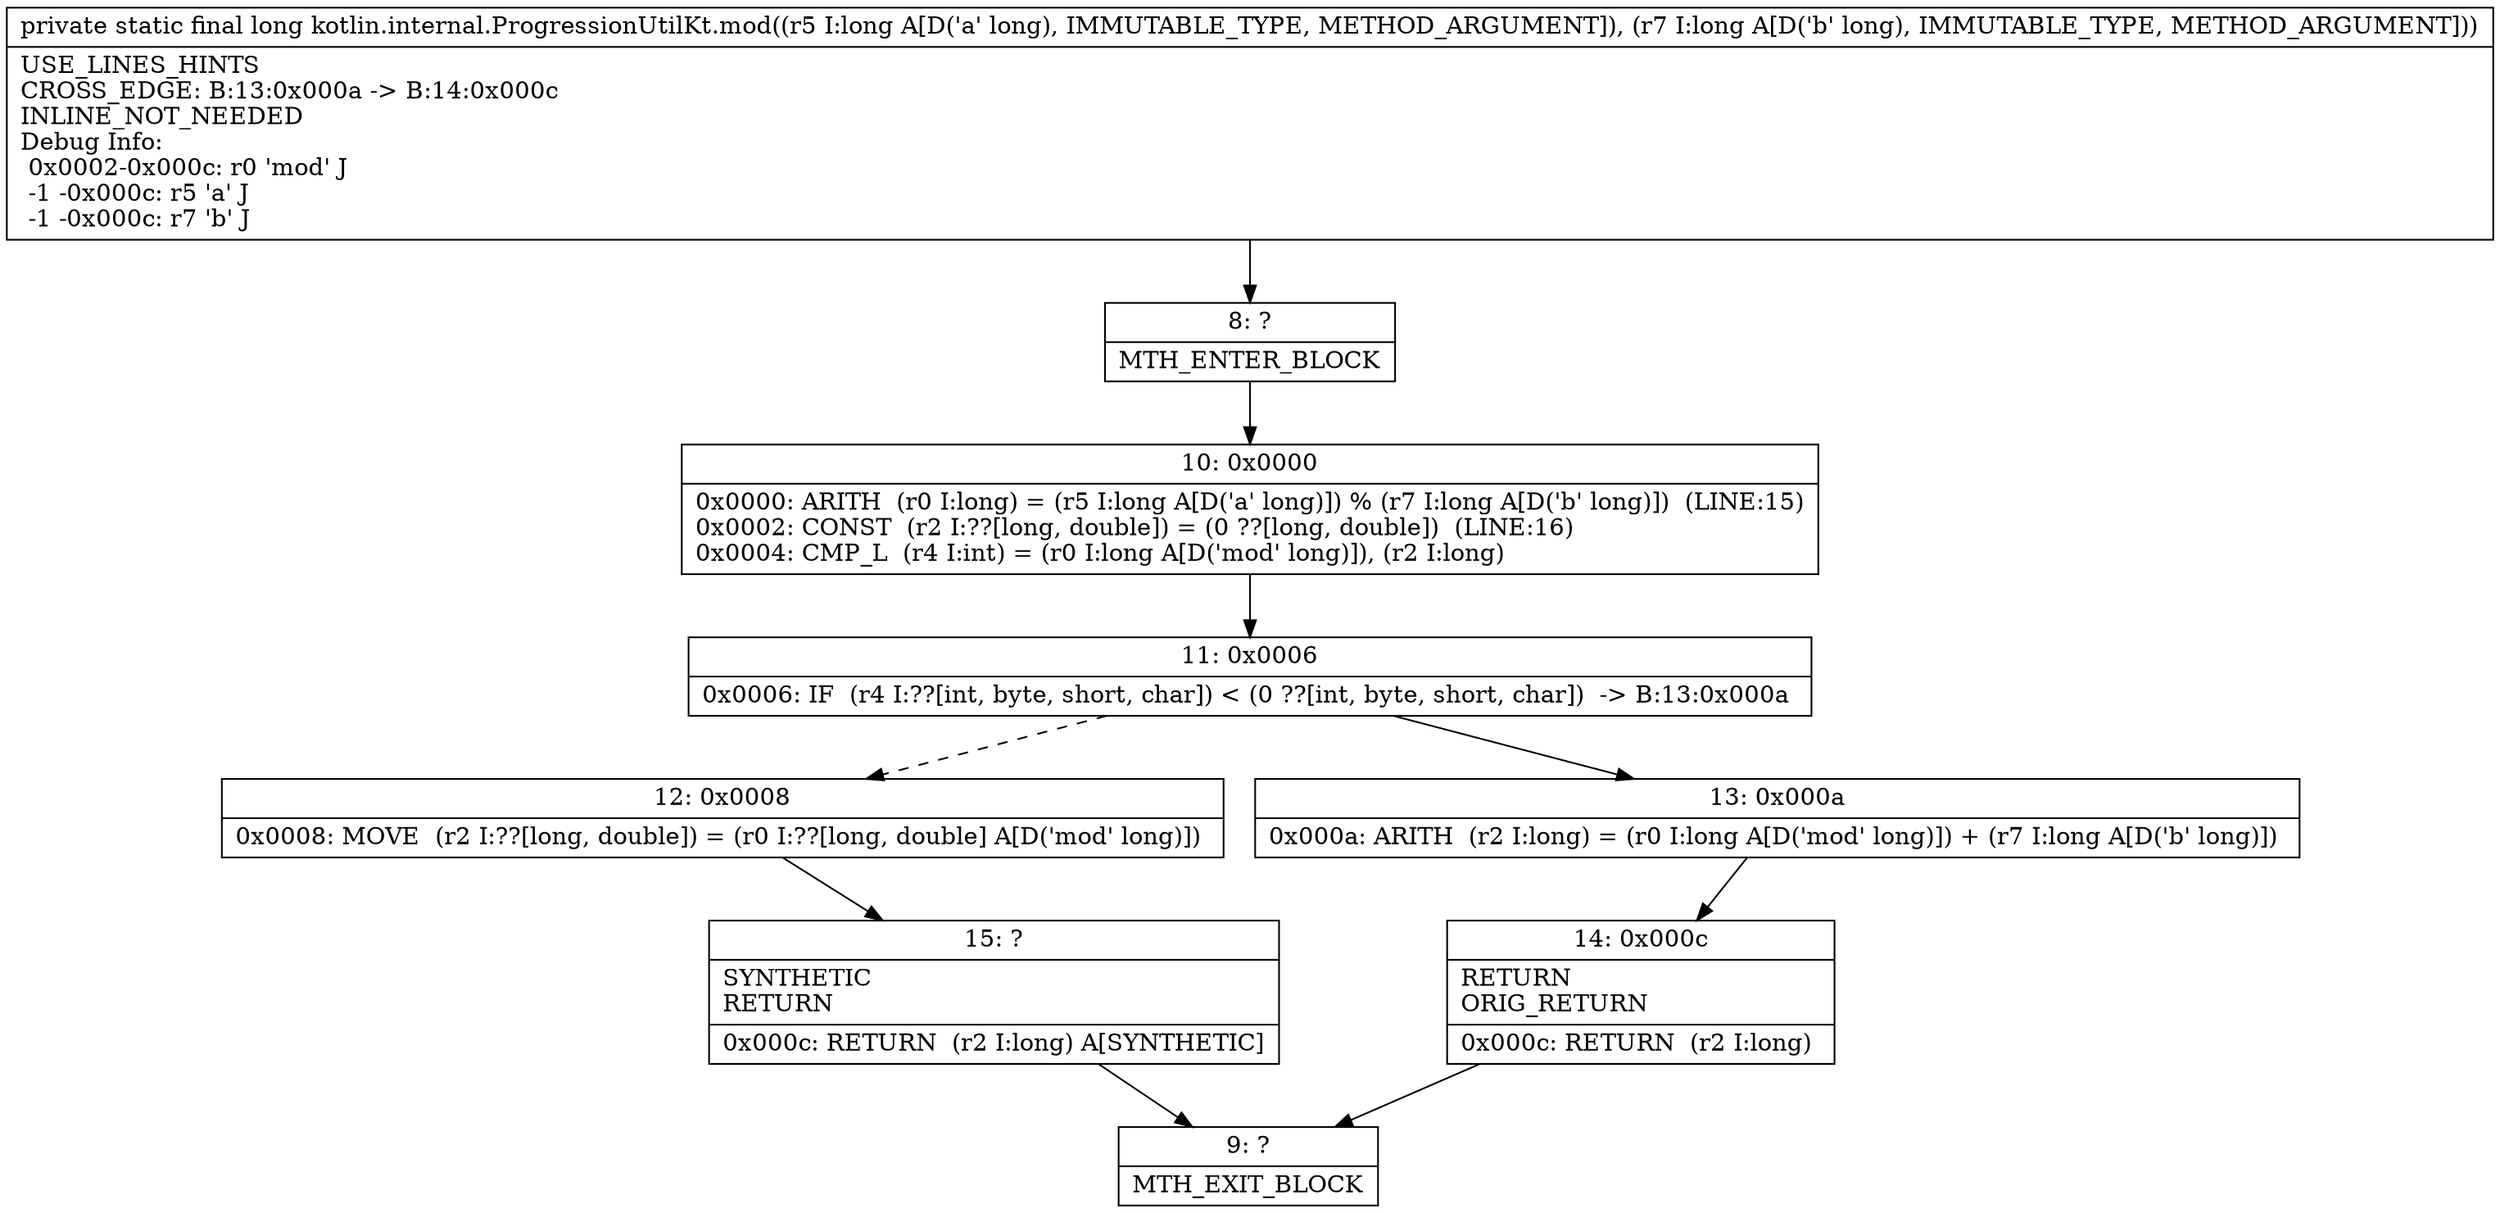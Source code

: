 digraph "CFG forkotlin.internal.ProgressionUtilKt.mod(JJ)J" {
Node_8 [shape=record,label="{8\:\ ?|MTH_ENTER_BLOCK\l}"];
Node_10 [shape=record,label="{10\:\ 0x0000|0x0000: ARITH  (r0 I:long) = (r5 I:long A[D('a' long)]) % (r7 I:long A[D('b' long)])  (LINE:15)\l0x0002: CONST  (r2 I:??[long, double]) = (0 ??[long, double])  (LINE:16)\l0x0004: CMP_L  (r4 I:int) = (r0 I:long A[D('mod' long)]), (r2 I:long) \l}"];
Node_11 [shape=record,label="{11\:\ 0x0006|0x0006: IF  (r4 I:??[int, byte, short, char]) \< (0 ??[int, byte, short, char])  \-\> B:13:0x000a \l}"];
Node_12 [shape=record,label="{12\:\ 0x0008|0x0008: MOVE  (r2 I:??[long, double]) = (r0 I:??[long, double] A[D('mod' long)]) \l}"];
Node_15 [shape=record,label="{15\:\ ?|SYNTHETIC\lRETURN\l|0x000c: RETURN  (r2 I:long) A[SYNTHETIC]\l}"];
Node_9 [shape=record,label="{9\:\ ?|MTH_EXIT_BLOCK\l}"];
Node_13 [shape=record,label="{13\:\ 0x000a|0x000a: ARITH  (r2 I:long) = (r0 I:long A[D('mod' long)]) + (r7 I:long A[D('b' long)]) \l}"];
Node_14 [shape=record,label="{14\:\ 0x000c|RETURN\lORIG_RETURN\l|0x000c: RETURN  (r2 I:long) \l}"];
MethodNode[shape=record,label="{private static final long kotlin.internal.ProgressionUtilKt.mod((r5 I:long A[D('a' long), IMMUTABLE_TYPE, METHOD_ARGUMENT]), (r7 I:long A[D('b' long), IMMUTABLE_TYPE, METHOD_ARGUMENT]))  | USE_LINES_HINTS\lCROSS_EDGE: B:13:0x000a \-\> B:14:0x000c\lINLINE_NOT_NEEDED\lDebug Info:\l  0x0002\-0x000c: r0 'mod' J\l  \-1 \-0x000c: r5 'a' J\l  \-1 \-0x000c: r7 'b' J\l}"];
MethodNode -> Node_8;Node_8 -> Node_10;
Node_10 -> Node_11;
Node_11 -> Node_12[style=dashed];
Node_11 -> Node_13;
Node_12 -> Node_15;
Node_15 -> Node_9;
Node_13 -> Node_14;
Node_14 -> Node_9;
}

